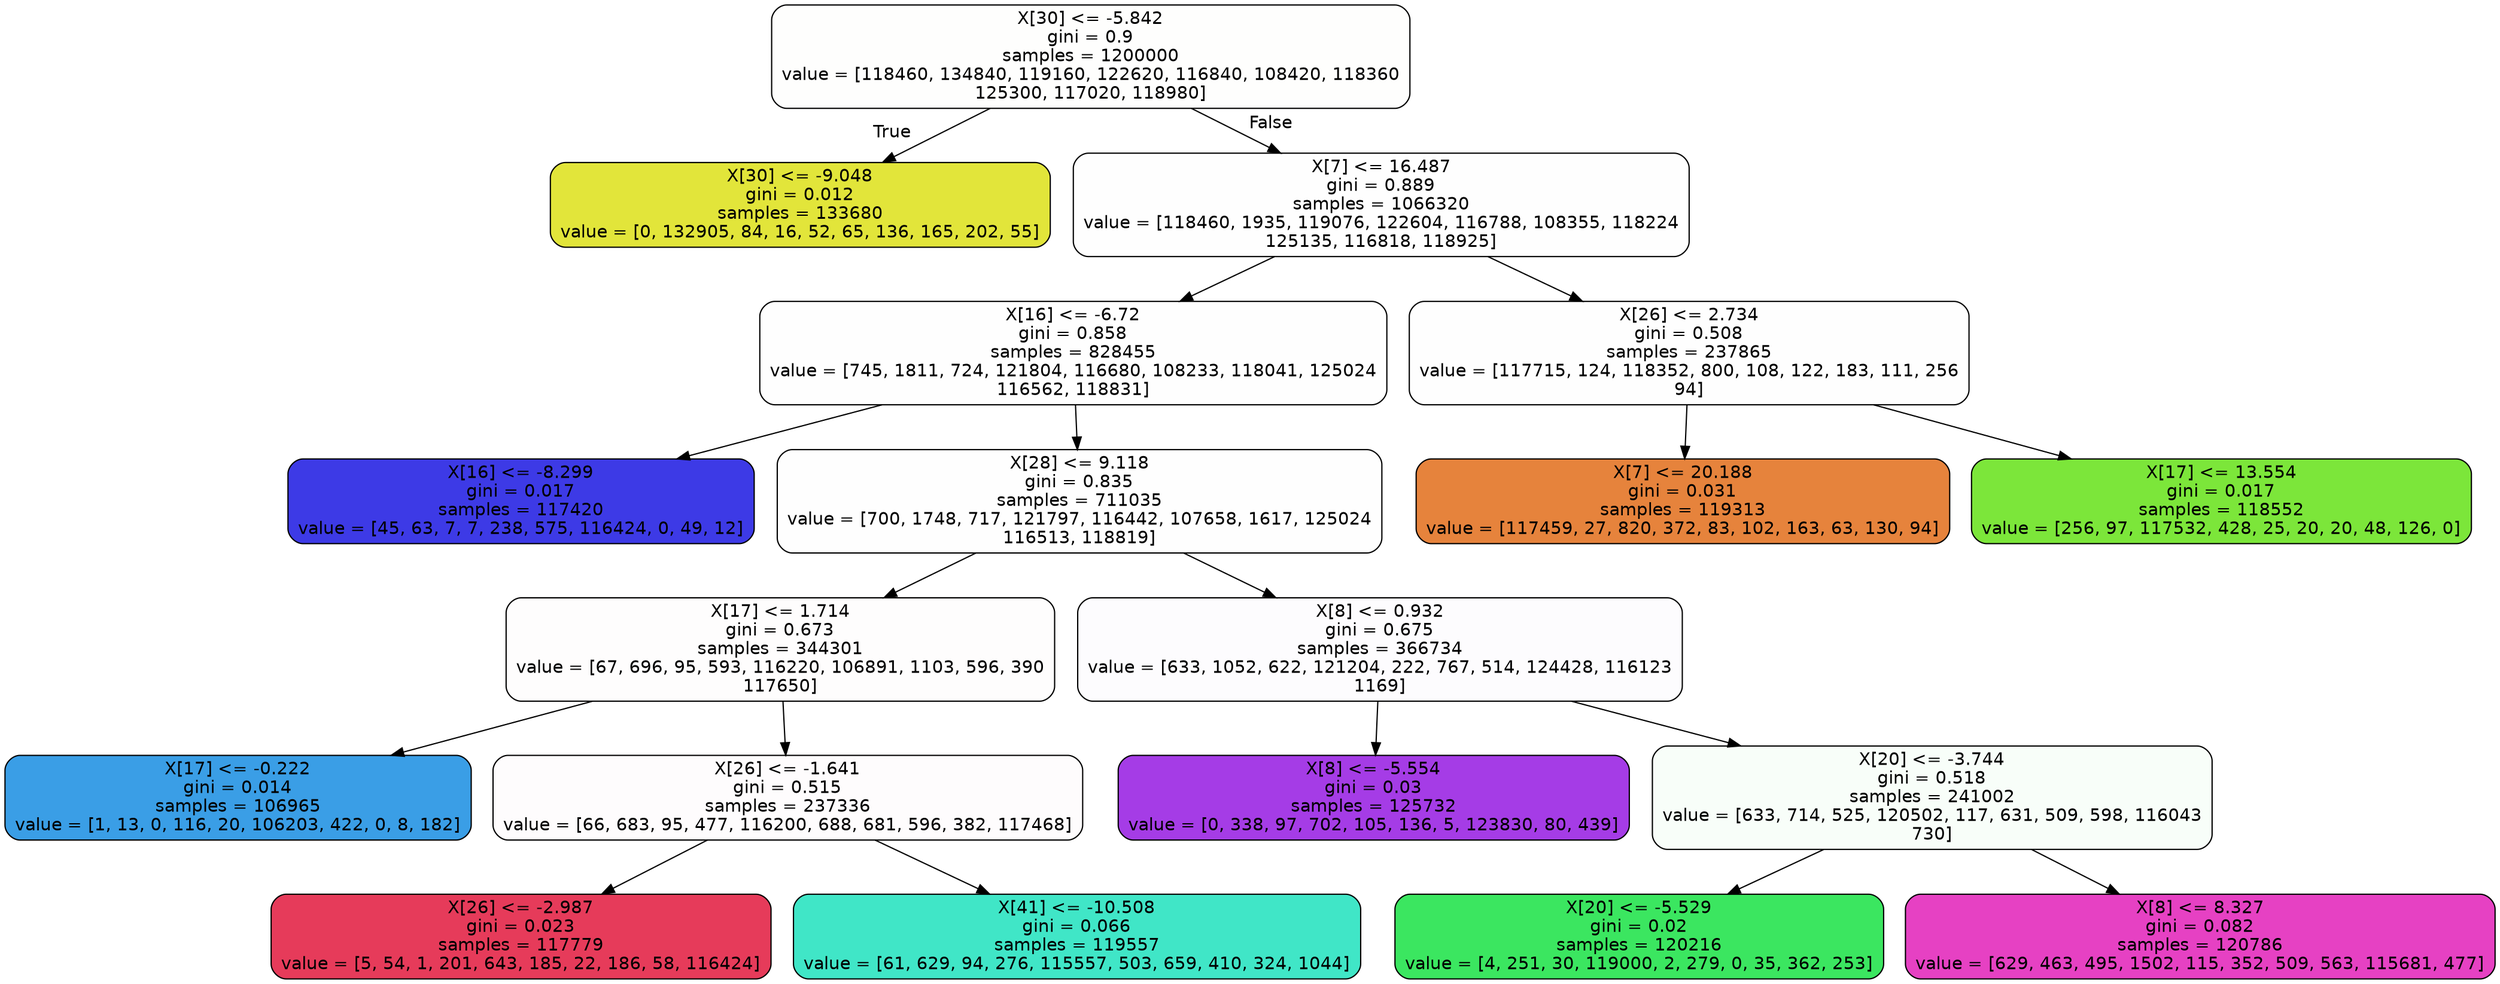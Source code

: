 digraph Tree {
node [shape=box, style="filled, rounded", color="black", fontname=helvetica] ;
edge [fontname=helvetica] ;
0 [label="X[30] <= -5.842\ngini = 0.9\nsamples = 1200000\nvalue = [118460, 134840, 119160, 122620, 116840, 108420, 118360\n125300, 117020, 118980]", fillcolor="#e2e53902"] ;
1 [label="X[30] <= -9.048\ngini = 0.012\nsamples = 133680\nvalue = [0, 132905, 84, 16, 52, 65, 136, 165, 202, 55]", fillcolor="#e2e539fe"] ;
0 -> 1 [labeldistance=2.5, labelangle=45, headlabel="True"] ;
2 [label="X[7] <= 16.487\ngini = 0.889\nsamples = 1066320\nvalue = [118460, 1935, 119076, 122604, 116788, 108355, 118224\n125135, 116818, 118925]", fillcolor="#a339e501"] ;
0 -> 2 [labeldistance=2.5, labelangle=-45, headlabel="False"] ;
3 [label="X[16] <= -6.72\ngini = 0.858\nsamples = 828455\nvalue = [745, 1811, 724, 121804, 116680, 108233, 118041, 125024\n116562, 118831]", fillcolor="#a339e501"] ;
2 -> 3 ;
7 [label="X[16] <= -8.299\ngini = 0.017\nsamples = 117420\nvalue = [45, 63, 7, 7, 238, 575, 116424, 0, 49, 12]", fillcolor="#3c39e5fd"] ;
3 -> 7 ;
8 [label="X[28] <= 9.118\ngini = 0.835\nsamples = 711035\nvalue = [700, 1748, 717, 121797, 116442, 107658, 1617, 125024\n116513, 118819]", fillcolor="#a339e501"] ;
3 -> 8 ;
9 [label="X[17] <= 1.714\ngini = 0.673\nsamples = 344301\nvalue = [67, 696, 95, 593, 116220, 106891, 1103, 596, 390\n117650]", fillcolor="#e5395802"] ;
8 -> 9 ;
15 [label="X[17] <= -0.222\ngini = 0.014\nsamples = 106965\nvalue = [1, 13, 0, 116, 20, 106203, 422, 0, 8, 182]", fillcolor="#399de5fd"] ;
9 -> 15 ;
16 [label="X[26] <= -1.641\ngini = 0.515\nsamples = 237336\nvalue = [66, 683, 95, 477, 116200, 688, 681, 596, 382, 117468]", fillcolor="#e5395803"] ;
9 -> 16 ;
17 [label="X[26] <= -2.987\ngini = 0.023\nsamples = 117779\nvalue = [5, 54, 1, 201, 643, 185, 22, 186, 58, 116424]", fillcolor="#e53958fc"] ;
16 -> 17 ;
18 [label="X[41] <= -10.508\ngini = 0.066\nsamples = 119557\nvalue = [61, 629, 94, 276, 115557, 503, 659, 410, 324, 1044]", fillcolor="#39e5c5f6"] ;
16 -> 18 ;
10 [label="X[8] <= 0.932\ngini = 0.675\nsamples = 366734\nvalue = [633, 1052, 622, 121204, 222, 767, 514, 124428, 116123\n1169]", fillcolor="#a339e503"] ;
8 -> 10 ;
11 [label="X[8] <= -5.554\ngini = 0.03\nsamples = 125732\nvalue = [0, 338, 97, 702, 105, 136, 5, 123830, 80, 439]", fillcolor="#a339e5fb"] ;
10 -> 11 ;
12 [label="X[20] <= -3.744\ngini = 0.518\nsamples = 241002\nvalue = [633, 714, 525, 120502, 117, 631, 509, 598, 116043\n730]", fillcolor="#39e55e09"] ;
10 -> 12 ;
13 [label="X[20] <= -5.529\ngini = 0.02\nsamples = 120216\nvalue = [4, 251, 30, 119000, 2, 279, 0, 35, 362, 253]", fillcolor="#39e55efc"] ;
12 -> 13 ;
14 [label="X[8] <= 8.327\ngini = 0.082\nsamples = 120786\nvalue = [629, 463, 495, 1502, 115, 352, 509, 563, 115681, 477]", fillcolor="#e539c0f4"] ;
12 -> 14 ;
4 [label="X[26] <= 2.734\ngini = 0.508\nsamples = 237865\nvalue = [117715, 124, 118352, 800, 108, 122, 183, 111, 256\n94]", fillcolor="#7be53901"] ;
2 -> 4 ;
5 [label="X[7] <= 20.188\ngini = 0.031\nsamples = 119313\nvalue = [117459, 27, 820, 372, 83, 102, 163, 63, 130, 94]", fillcolor="#e58139fb"] ;
4 -> 5 ;
6 [label="X[17] <= 13.554\ngini = 0.017\nsamples = 118552\nvalue = [256, 97, 117532, 428, 25, 20, 20, 48, 126, 0]", fillcolor="#7be539fd"] ;
4 -> 6 ;
}